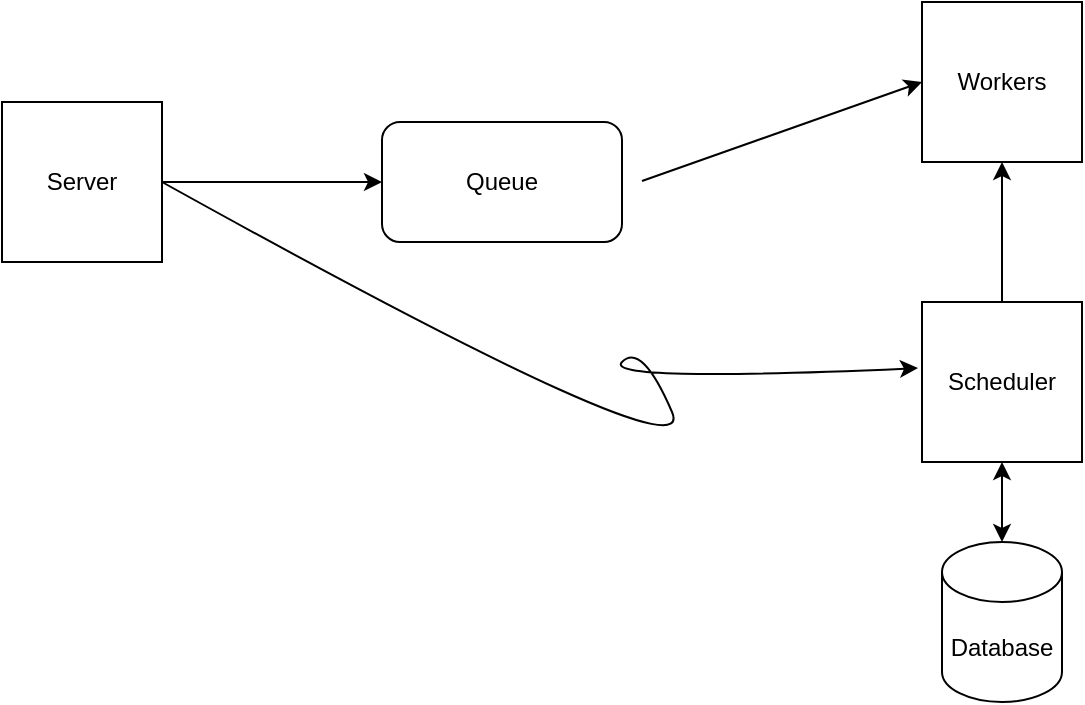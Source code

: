 <mxfile version="24.2.7" type="device">
  <diagram name="Page-1" id="V6c8PdxZgZsGztEk1R3Z">
    <mxGraphModel dx="954" dy="614" grid="1" gridSize="10" guides="1" tooltips="1" connect="1" arrows="1" fold="1" page="1" pageScale="1" pageWidth="827" pageHeight="1169" math="0" shadow="0">
      <root>
        <mxCell id="0" />
        <mxCell id="1" parent="0" />
        <mxCell id="jwoxmNYfNRURjtwi3fun-1" value="Server" style="whiteSpace=wrap;html=1;aspect=fixed;" vertex="1" parent="1">
          <mxGeometry x="90" y="150" width="80" height="80" as="geometry" />
        </mxCell>
        <mxCell id="jwoxmNYfNRURjtwi3fun-2" value="Queue" style="rounded=1;whiteSpace=wrap;html=1;" vertex="1" parent="1">
          <mxGeometry x="280" y="160" width="120" height="60" as="geometry" />
        </mxCell>
        <mxCell id="jwoxmNYfNRURjtwi3fun-3" value="Workers" style="whiteSpace=wrap;html=1;aspect=fixed;" vertex="1" parent="1">
          <mxGeometry x="550" y="100" width="80" height="80" as="geometry" />
        </mxCell>
        <mxCell id="jwoxmNYfNRURjtwi3fun-4" value="Scheduler" style="whiteSpace=wrap;html=1;aspect=fixed;" vertex="1" parent="1">
          <mxGeometry x="550" y="250" width="80" height="80" as="geometry" />
        </mxCell>
        <mxCell id="jwoxmNYfNRURjtwi3fun-5" value="Database" style="shape=cylinder3;whiteSpace=wrap;html=1;boundedLbl=1;backgroundOutline=1;size=15;" vertex="1" parent="1">
          <mxGeometry x="560" y="370" width="60" height="80" as="geometry" />
        </mxCell>
        <mxCell id="jwoxmNYfNRURjtwi3fun-7" value="" style="endArrow=classic;startArrow=classic;html=1;rounded=0;exitX=0.5;exitY=0;exitDx=0;exitDy=0;exitPerimeter=0;" edge="1" parent="1" source="jwoxmNYfNRURjtwi3fun-5">
          <mxGeometry width="50" height="50" relative="1" as="geometry">
            <mxPoint x="540" y="380" as="sourcePoint" />
            <mxPoint x="590" y="330" as="targetPoint" />
          </mxGeometry>
        </mxCell>
        <mxCell id="jwoxmNYfNRURjtwi3fun-8" value="" style="endArrow=classic;html=1;rounded=0;entryX=0;entryY=0.5;entryDx=0;entryDy=0;exitX=1;exitY=0.5;exitDx=0;exitDy=0;" edge="1" parent="1" source="jwoxmNYfNRURjtwi3fun-1" target="jwoxmNYfNRURjtwi3fun-2">
          <mxGeometry width="50" height="50" relative="1" as="geometry">
            <mxPoint x="170" y="200" as="sourcePoint" />
            <mxPoint x="220" y="150" as="targetPoint" />
          </mxGeometry>
        </mxCell>
        <mxCell id="jwoxmNYfNRURjtwi3fun-10" value="" style="endArrow=classic;html=1;rounded=0;entryX=0;entryY=0.5;entryDx=0;entryDy=0;exitX=1;exitY=0.5;exitDx=0;exitDy=0;" edge="1" parent="1" target="jwoxmNYfNRURjtwi3fun-3">
          <mxGeometry width="50" height="50" relative="1" as="geometry">
            <mxPoint x="410" y="189.5" as="sourcePoint" />
            <mxPoint x="520" y="189.5" as="targetPoint" />
          </mxGeometry>
        </mxCell>
        <mxCell id="jwoxmNYfNRURjtwi3fun-11" value="" style="curved=1;endArrow=classic;html=1;rounded=0;exitX=1;exitY=0.5;exitDx=0;exitDy=0;entryX=-0.025;entryY=0.413;entryDx=0;entryDy=0;entryPerimeter=0;" edge="1" parent="1" source="jwoxmNYfNRURjtwi3fun-1" target="jwoxmNYfNRURjtwi3fun-4">
          <mxGeometry width="50" height="50" relative="1" as="geometry">
            <mxPoint x="390" y="340" as="sourcePoint" />
            <mxPoint x="440" y="290" as="targetPoint" />
            <Array as="points">
              <mxPoint x="440" y="340" />
              <mxPoint x="410" y="270" />
              <mxPoint x="390" y="290" />
            </Array>
          </mxGeometry>
        </mxCell>
        <mxCell id="jwoxmNYfNRURjtwi3fun-13" value="" style="endArrow=classic;html=1;rounded=0;entryX=0.5;entryY=1;entryDx=0;entryDy=0;exitX=0.5;exitY=0;exitDx=0;exitDy=0;" edge="1" parent="1" source="jwoxmNYfNRURjtwi3fun-4" target="jwoxmNYfNRURjtwi3fun-3">
          <mxGeometry width="50" height="50" relative="1" as="geometry">
            <mxPoint x="580" y="250" as="sourcePoint" />
            <mxPoint x="630" y="200" as="targetPoint" />
          </mxGeometry>
        </mxCell>
      </root>
    </mxGraphModel>
  </diagram>
</mxfile>
